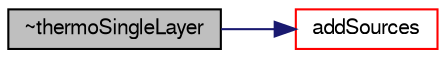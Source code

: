 digraph "~thermoSingleLayer"
{
  bgcolor="transparent";
  edge [fontname="FreeSans",fontsize="10",labelfontname="FreeSans",labelfontsize="10"];
  node [fontname="FreeSans",fontsize="10",shape=record];
  rankdir="LR";
  Node345 [label="~thermoSingleLayer",height=0.2,width=0.4,color="black", fillcolor="grey75", style="filled", fontcolor="black"];
  Node345 -> Node346 [color="midnightblue",fontsize="10",style="solid",fontname="FreeSans"];
  Node346 [label="addSources",height=0.2,width=0.4,color="red",URL="$a29182.html#a05aadf1ed9e88a8303984e5d0d7cbb21",tooltip="External hook to add sources to the film. "];
}
